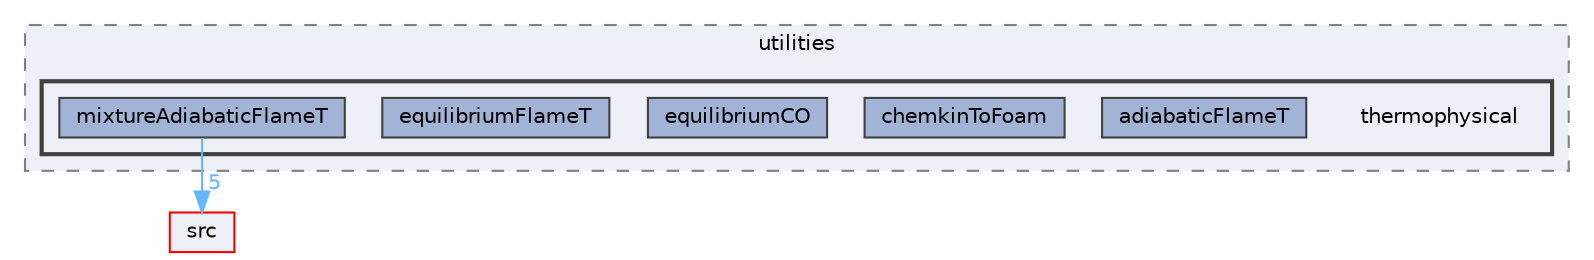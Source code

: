 digraph "applications/utilities/thermophysical"
{
 // LATEX_PDF_SIZE
  bgcolor="transparent";
  edge [fontname=Helvetica,fontsize=10,labelfontname=Helvetica,labelfontsize=10];
  node [fontname=Helvetica,fontsize=10,shape=box,height=0.2,width=0.4];
  compound=true
  subgraph clusterdir_a740ba71acc8f57051af57c325cf1aa6 {
    graph [ bgcolor="#edf0f7", pencolor="grey50", label="utilities", fontname=Helvetica,fontsize=10 style="filled,dashed", URL="dir_a740ba71acc8f57051af57c325cf1aa6.html",tooltip=""]
  subgraph clusterdir_ad006ac2d4adf68d191bc9af38a824ca {
    graph [ bgcolor="#edf0f7", pencolor="grey25", label="", fontname=Helvetica,fontsize=10 style="filled,bold", URL="dir_ad006ac2d4adf68d191bc9af38a824ca.html",tooltip=""]
    dir_ad006ac2d4adf68d191bc9af38a824ca [shape=plaintext, label="thermophysical"];
  dir_fcbaac90cf718b3de8e283f480f026be [label="adiabaticFlameT", fillcolor="#a2b4d6", color="grey25", style="filled", URL="dir_fcbaac90cf718b3de8e283f480f026be.html",tooltip=""];
  dir_0ad7c9a720bf0d963f3aee398084f3b5 [label="chemkinToFoam", fillcolor="#a2b4d6", color="grey25", style="filled", URL="dir_0ad7c9a720bf0d963f3aee398084f3b5.html",tooltip=""];
  dir_951da15e0d5e25ea971ef53cbd589459 [label="equilibriumCO", fillcolor="#a2b4d6", color="grey25", style="filled", URL="dir_951da15e0d5e25ea971ef53cbd589459.html",tooltip=""];
  dir_0c2a15d7ca464349ba028bde0fe814ef [label="equilibriumFlameT", fillcolor="#a2b4d6", color="grey25", style="filled", URL="dir_0c2a15d7ca464349ba028bde0fe814ef.html",tooltip=""];
  dir_a45c6100cfea9102cd0e1c7957510a73 [label="mixtureAdiabaticFlameT", fillcolor="#a2b4d6", color="grey25", style="filled", URL="dir_a45c6100cfea9102cd0e1c7957510a73.html",tooltip=""];
  }
  }
  dir_68267d1309a1af8e8297ef4c3efbcdba [label="src", fillcolor="#edf0f7", color="red", style="filled", URL="dir_68267d1309a1af8e8297ef4c3efbcdba.html",tooltip=""];
  dir_a45c6100cfea9102cd0e1c7957510a73->dir_68267d1309a1af8e8297ef4c3efbcdba [headlabel="5", labeldistance=1.5 headhref="dir_002414_003729.html" href="dir_002414_003729.html" color="steelblue1" fontcolor="steelblue1"];
}
